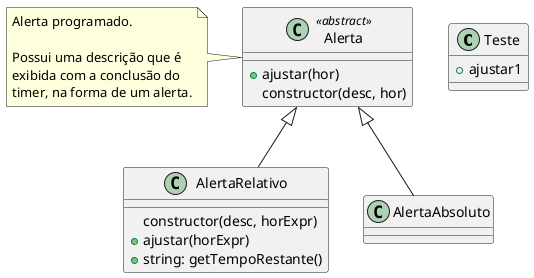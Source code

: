 @startuml "Classes"

top to bottom direction

class Teste{
  
}

class Alerta <<abstract>> {
  + ajustar(hor)
  constructor(desc, hor)
}
note left of Alerta : Alerta programado.\n\nPossui uma descrição que é\nexibida com a conclusão do\ntimer, na forma de um alerta.

class AlertaRelativo {
  constructor(desc, horExpr)
  + ajustar(horExpr)
  + string: getTempoRestante()
}

class AlertaAbsoluto {
  
}

class Teste {
  + ajustar1
}

Alerta <|-- AlertaRelativo
Alerta <|-- AlertaAbsoluto

@enduml
